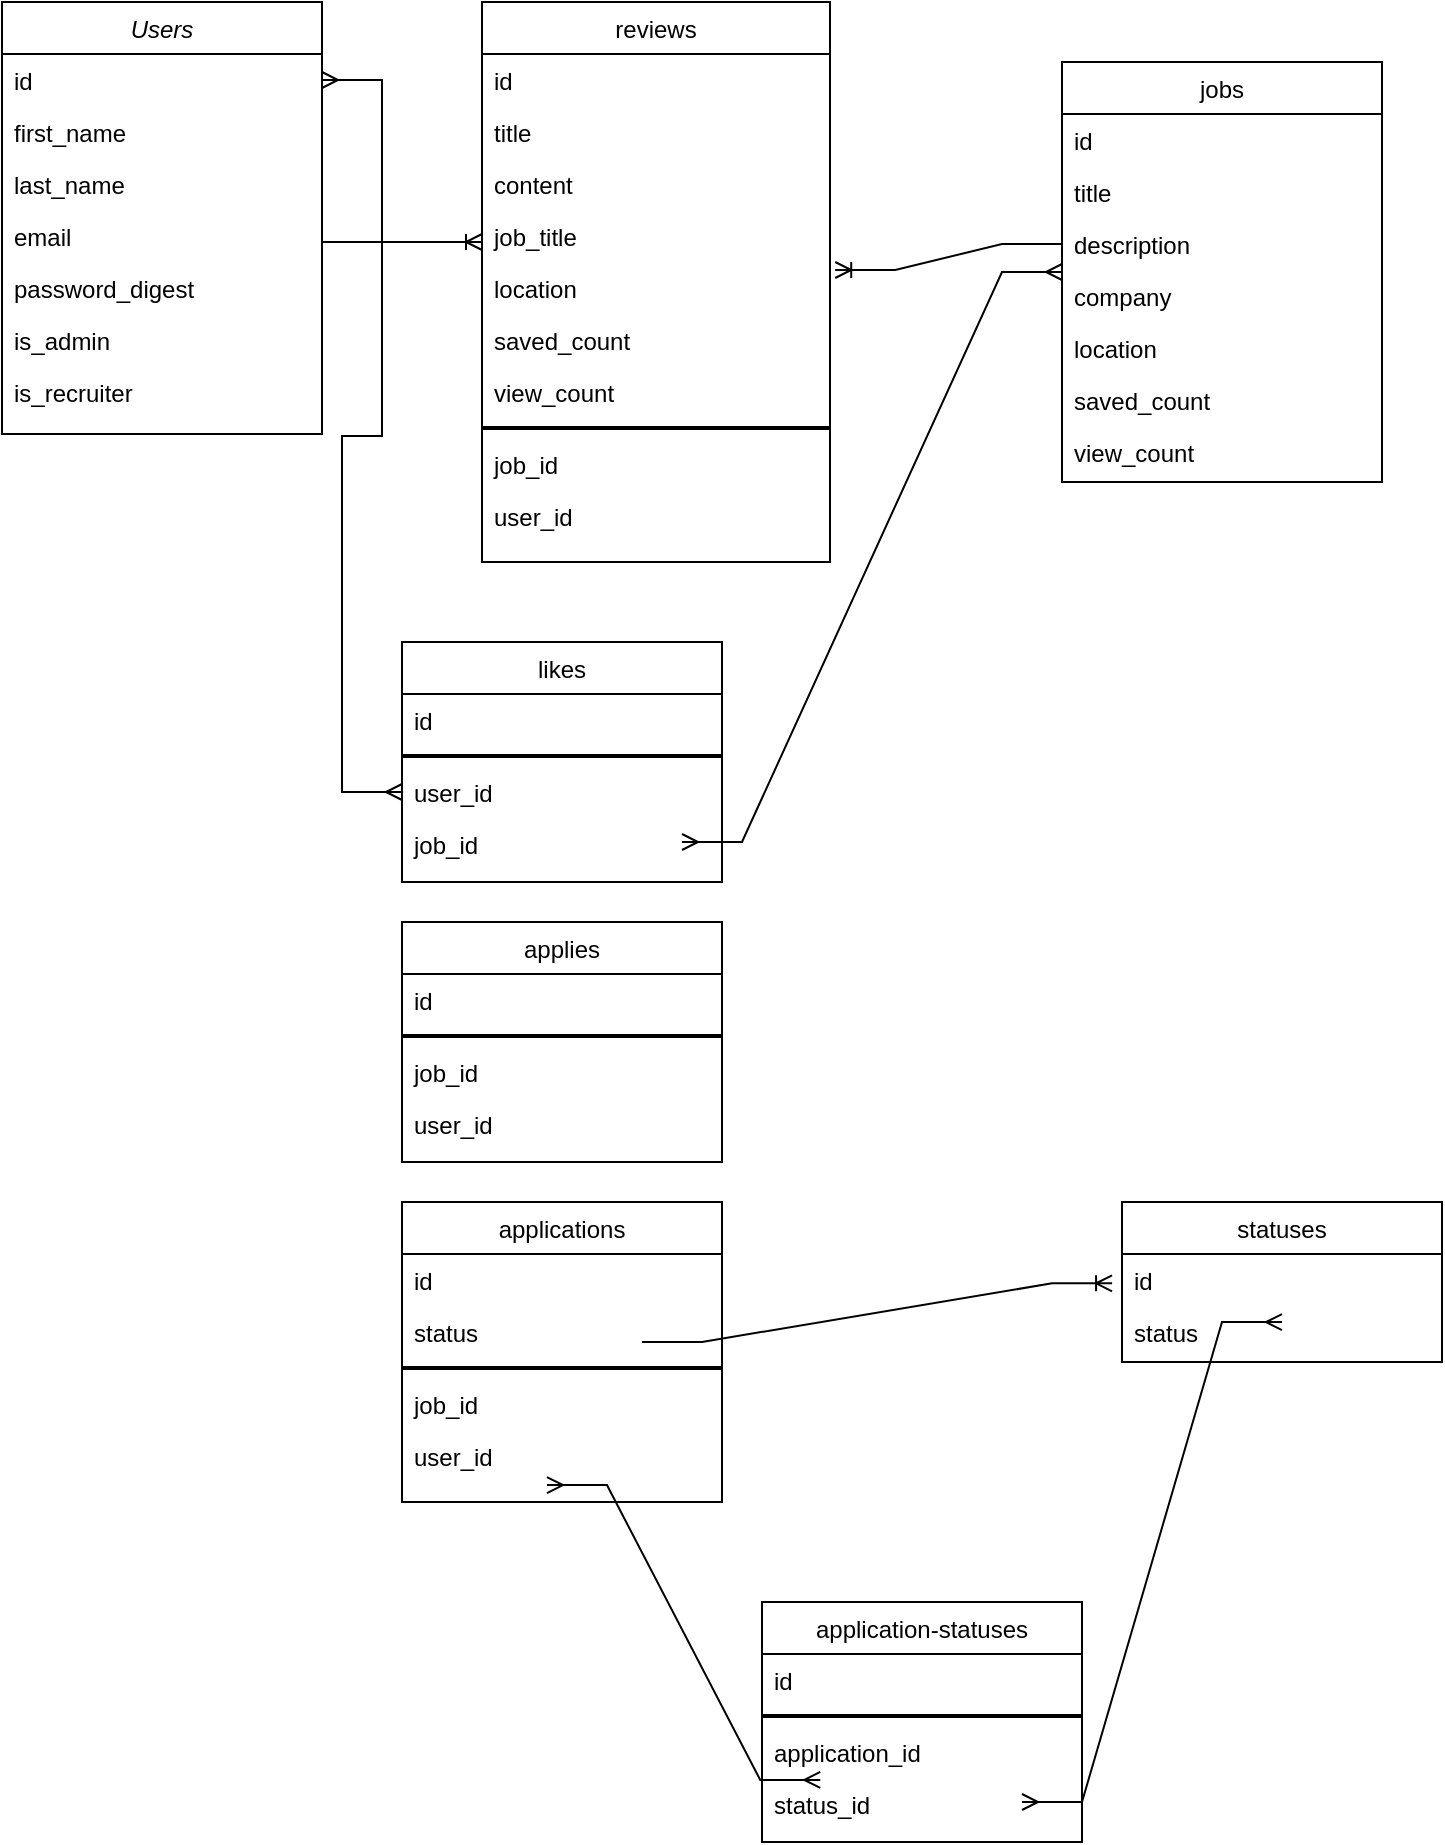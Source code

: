 <mxfile version="21.3.2" type="github">
  <diagram id="C5RBs43oDa-KdzZeNtuy" name="Page-1">
    <mxGraphModel dx="1354" dy="2214" grid="1" gridSize="10" guides="1" tooltips="1" connect="1" arrows="1" fold="1" page="1" pageScale="1" pageWidth="827" pageHeight="1169" math="0" shadow="0">
      <root>
        <mxCell id="WIyWlLk6GJQsqaUBKTNV-0" />
        <mxCell id="WIyWlLk6GJQsqaUBKTNV-1" parent="WIyWlLk6GJQsqaUBKTNV-0" />
        <mxCell id="zkfFHV4jXpPFQw0GAbJ--0" value="Users" style="swimlane;fontStyle=2;align=center;verticalAlign=top;childLayout=stackLayout;horizontal=1;startSize=26;horizontalStack=0;resizeParent=1;resizeLast=0;collapsible=1;marginBottom=0;rounded=0;shadow=0;strokeWidth=1;" parent="WIyWlLk6GJQsqaUBKTNV-1" vertex="1">
          <mxGeometry x="80" y="80" width="160" height="216" as="geometry">
            <mxRectangle x="230" y="140" width="160" height="26" as="alternateBounds" />
          </mxGeometry>
        </mxCell>
        <mxCell id="PRjZhZSh-59z_5x7loet-4" value="id" style="text;align=left;verticalAlign=top;spacingLeft=4;spacingRight=4;overflow=hidden;rotatable=0;points=[[0,0.5],[1,0.5]];portConstraint=eastwest;" vertex="1" parent="zkfFHV4jXpPFQw0GAbJ--0">
          <mxGeometry y="26" width="160" height="26" as="geometry" />
        </mxCell>
        <mxCell id="zkfFHV4jXpPFQw0GAbJ--1" value="first_name" style="text;align=left;verticalAlign=top;spacingLeft=4;spacingRight=4;overflow=hidden;rotatable=0;points=[[0,0.5],[1,0.5]];portConstraint=eastwest;" parent="zkfFHV4jXpPFQw0GAbJ--0" vertex="1">
          <mxGeometry y="52" width="160" height="26" as="geometry" />
        </mxCell>
        <mxCell id="zkfFHV4jXpPFQw0GAbJ--2" value="last_name" style="text;align=left;verticalAlign=top;spacingLeft=4;spacingRight=4;overflow=hidden;rotatable=0;points=[[0,0.5],[1,0.5]];portConstraint=eastwest;rounded=0;shadow=0;html=0;" parent="zkfFHV4jXpPFQw0GAbJ--0" vertex="1">
          <mxGeometry y="78" width="160" height="26" as="geometry" />
        </mxCell>
        <mxCell id="zkfFHV4jXpPFQw0GAbJ--3" value="email" style="text;align=left;verticalAlign=top;spacingLeft=4;spacingRight=4;overflow=hidden;rotatable=0;points=[[0,0.5],[1,0.5]];portConstraint=eastwest;rounded=0;shadow=0;html=0;" parent="zkfFHV4jXpPFQw0GAbJ--0" vertex="1">
          <mxGeometry y="104" width="160" height="26" as="geometry" />
        </mxCell>
        <mxCell id="PRjZhZSh-59z_5x7loet-0" value="password_digest" style="text;align=left;verticalAlign=top;spacingLeft=4;spacingRight=4;overflow=hidden;rotatable=0;points=[[0,0.5],[1,0.5]];portConstraint=eastwest;rounded=0;shadow=0;html=0;" vertex="1" parent="zkfFHV4jXpPFQw0GAbJ--0">
          <mxGeometry y="130" width="160" height="26" as="geometry" />
        </mxCell>
        <mxCell id="PRjZhZSh-59z_5x7loet-2" value="is_admin" style="text;align=left;verticalAlign=top;spacingLeft=4;spacingRight=4;overflow=hidden;rotatable=0;points=[[0,0.5],[1,0.5]];portConstraint=eastwest;rounded=0;shadow=0;html=0;" vertex="1" parent="zkfFHV4jXpPFQw0GAbJ--0">
          <mxGeometry y="156" width="160" height="26" as="geometry" />
        </mxCell>
        <mxCell id="PRjZhZSh-59z_5x7loet-1" value="is_recruiter" style="text;align=left;verticalAlign=top;spacingLeft=4;spacingRight=4;overflow=hidden;rotatable=0;points=[[0,0.5],[1,0.5]];portConstraint=eastwest;rounded=0;shadow=0;html=0;" vertex="1" parent="zkfFHV4jXpPFQw0GAbJ--0">
          <mxGeometry y="182" width="160" height="26" as="geometry" />
        </mxCell>
        <mxCell id="zkfFHV4jXpPFQw0GAbJ--17" value="jobs" style="swimlane;fontStyle=0;align=center;verticalAlign=top;childLayout=stackLayout;horizontal=1;startSize=26;horizontalStack=0;resizeParent=1;resizeLast=0;collapsible=1;marginBottom=0;rounded=0;shadow=0;strokeWidth=1;" parent="WIyWlLk6GJQsqaUBKTNV-1" vertex="1">
          <mxGeometry x="610" y="110" width="160" height="210" as="geometry">
            <mxRectangle x="550" y="140" width="160" height="26" as="alternateBounds" />
          </mxGeometry>
        </mxCell>
        <mxCell id="zkfFHV4jXpPFQw0GAbJ--18" value="id" style="text;align=left;verticalAlign=top;spacingLeft=4;spacingRight=4;overflow=hidden;rotatable=0;points=[[0,0.5],[1,0.5]];portConstraint=eastwest;" parent="zkfFHV4jXpPFQw0GAbJ--17" vertex="1">
          <mxGeometry y="26" width="160" height="26" as="geometry" />
        </mxCell>
        <mxCell id="zkfFHV4jXpPFQw0GAbJ--19" value="title" style="text;align=left;verticalAlign=top;spacingLeft=4;spacingRight=4;overflow=hidden;rotatable=0;points=[[0,0.5],[1,0.5]];portConstraint=eastwest;rounded=0;shadow=0;html=0;" parent="zkfFHV4jXpPFQw0GAbJ--17" vertex="1">
          <mxGeometry y="52" width="160" height="26" as="geometry" />
        </mxCell>
        <mxCell id="zkfFHV4jXpPFQw0GAbJ--20" value="description" style="text;align=left;verticalAlign=top;spacingLeft=4;spacingRight=4;overflow=hidden;rotatable=0;points=[[0,0.5],[1,0.5]];portConstraint=eastwest;rounded=0;shadow=0;html=0;" parent="zkfFHV4jXpPFQw0GAbJ--17" vertex="1">
          <mxGeometry y="78" width="160" height="26" as="geometry" />
        </mxCell>
        <mxCell id="zkfFHV4jXpPFQw0GAbJ--21" value="company" style="text;align=left;verticalAlign=top;spacingLeft=4;spacingRight=4;overflow=hidden;rotatable=0;points=[[0,0.5],[1,0.5]];portConstraint=eastwest;rounded=0;shadow=0;html=0;" parent="zkfFHV4jXpPFQw0GAbJ--17" vertex="1">
          <mxGeometry y="104" width="160" height="26" as="geometry" />
        </mxCell>
        <mxCell id="zkfFHV4jXpPFQw0GAbJ--22" value="location" style="text;align=left;verticalAlign=top;spacingLeft=4;spacingRight=4;overflow=hidden;rotatable=0;points=[[0,0.5],[1,0.5]];portConstraint=eastwest;rounded=0;shadow=0;html=0;" parent="zkfFHV4jXpPFQw0GAbJ--17" vertex="1">
          <mxGeometry y="130" width="160" height="26" as="geometry" />
        </mxCell>
        <mxCell id="PRjZhZSh-59z_5x7loet-5" value="saved_count" style="text;align=left;verticalAlign=top;spacingLeft=4;spacingRight=4;overflow=hidden;rotatable=0;points=[[0,0.5],[1,0.5]];portConstraint=eastwest;rounded=0;shadow=0;html=0;" vertex="1" parent="zkfFHV4jXpPFQw0GAbJ--17">
          <mxGeometry y="156" width="160" height="26" as="geometry" />
        </mxCell>
        <mxCell id="PRjZhZSh-59z_5x7loet-6" value="view_count" style="text;align=left;verticalAlign=top;spacingLeft=4;spacingRight=4;overflow=hidden;rotatable=0;points=[[0,0.5],[1,0.5]];portConstraint=eastwest;rounded=0;shadow=0;html=0;" vertex="1" parent="zkfFHV4jXpPFQw0GAbJ--17">
          <mxGeometry y="182" width="160" height="26" as="geometry" />
        </mxCell>
        <mxCell id="PRjZhZSh-59z_5x7loet-7" value="likes" style="swimlane;fontStyle=0;align=center;verticalAlign=top;childLayout=stackLayout;horizontal=1;startSize=26;horizontalStack=0;resizeParent=1;resizeLast=0;collapsible=1;marginBottom=0;rounded=0;shadow=0;strokeWidth=1;" vertex="1" parent="WIyWlLk6GJQsqaUBKTNV-1">
          <mxGeometry x="280" y="400" width="160" height="120" as="geometry">
            <mxRectangle x="550" y="140" width="160" height="26" as="alternateBounds" />
          </mxGeometry>
        </mxCell>
        <mxCell id="PRjZhZSh-59z_5x7loet-94" value="" style="edgeStyle=entityRelationEdgeStyle;fontSize=12;html=1;endArrow=ERmany;startArrow=ERmany;rounded=0;" edge="1" parent="PRjZhZSh-59z_5x7loet-7" target="zkfFHV4jXpPFQw0GAbJ--17">
          <mxGeometry width="100" height="100" relative="1" as="geometry">
            <mxPoint x="140" y="100" as="sourcePoint" />
            <mxPoint x="240" as="targetPoint" />
          </mxGeometry>
        </mxCell>
        <mxCell id="PRjZhZSh-59z_5x7loet-8" value="id" style="text;align=left;verticalAlign=top;spacingLeft=4;spacingRight=4;overflow=hidden;rotatable=0;points=[[0,0.5],[1,0.5]];portConstraint=eastwest;" vertex="1" parent="PRjZhZSh-59z_5x7loet-7">
          <mxGeometry y="26" width="160" height="26" as="geometry" />
        </mxCell>
        <mxCell id="PRjZhZSh-59z_5x7loet-34" value="" style="line;strokeWidth=2;html=1;" vertex="1" parent="PRjZhZSh-59z_5x7loet-7">
          <mxGeometry y="52" width="160" height="10" as="geometry" />
        </mxCell>
        <mxCell id="PRjZhZSh-59z_5x7loet-36" value="user_id" style="text;align=left;verticalAlign=top;spacingLeft=4;spacingRight=4;overflow=hidden;rotatable=0;points=[[0,0.5],[1,0.5]];portConstraint=eastwest;rounded=0;shadow=0;html=0;" vertex="1" parent="PRjZhZSh-59z_5x7loet-7">
          <mxGeometry y="62" width="160" height="26" as="geometry" />
        </mxCell>
        <mxCell id="PRjZhZSh-59z_5x7loet-35" value="job_id" style="text;align=left;verticalAlign=top;spacingLeft=4;spacingRight=4;overflow=hidden;rotatable=0;points=[[0,0.5],[1,0.5]];portConstraint=eastwest;rounded=0;shadow=0;html=0;" vertex="1" parent="PRjZhZSh-59z_5x7loet-7">
          <mxGeometry y="88" width="160" height="26" as="geometry" />
        </mxCell>
        <mxCell id="PRjZhZSh-59z_5x7loet-15" value="reviews" style="swimlane;fontStyle=0;align=center;verticalAlign=top;childLayout=stackLayout;horizontal=1;startSize=26;horizontalStack=0;resizeParent=1;resizeLast=0;collapsible=1;marginBottom=0;rounded=0;shadow=0;strokeWidth=1;" vertex="1" parent="WIyWlLk6GJQsqaUBKTNV-1">
          <mxGeometry x="320" y="80" width="174" height="280" as="geometry">
            <mxRectangle x="270" y="400" width="160" height="26" as="alternateBounds" />
          </mxGeometry>
        </mxCell>
        <mxCell id="PRjZhZSh-59z_5x7loet-16" value="id" style="text;align=left;verticalAlign=top;spacingLeft=4;spacingRight=4;overflow=hidden;rotatable=0;points=[[0,0.5],[1,0.5]];portConstraint=eastwest;" vertex="1" parent="PRjZhZSh-59z_5x7loet-15">
          <mxGeometry y="26" width="174" height="26" as="geometry" />
        </mxCell>
        <mxCell id="PRjZhZSh-59z_5x7loet-17" value="title" style="text;align=left;verticalAlign=top;spacingLeft=4;spacingRight=4;overflow=hidden;rotatable=0;points=[[0,0.5],[1,0.5]];portConstraint=eastwest;rounded=0;shadow=0;html=0;" vertex="1" parent="PRjZhZSh-59z_5x7loet-15">
          <mxGeometry y="52" width="174" height="26" as="geometry" />
        </mxCell>
        <mxCell id="PRjZhZSh-59z_5x7loet-18" value="content" style="text;align=left;verticalAlign=top;spacingLeft=4;spacingRight=4;overflow=hidden;rotatable=0;points=[[0,0.5],[1,0.5]];portConstraint=eastwest;rounded=0;shadow=0;html=0;" vertex="1" parent="PRjZhZSh-59z_5x7loet-15">
          <mxGeometry y="78" width="174" height="26" as="geometry" />
        </mxCell>
        <mxCell id="PRjZhZSh-59z_5x7loet-19" value="job_title" style="text;align=left;verticalAlign=top;spacingLeft=4;spacingRight=4;overflow=hidden;rotatable=0;points=[[0,0.5],[1,0.5]];portConstraint=eastwest;rounded=0;shadow=0;html=0;" vertex="1" parent="PRjZhZSh-59z_5x7loet-15">
          <mxGeometry y="104" width="174" height="26" as="geometry" />
        </mxCell>
        <mxCell id="PRjZhZSh-59z_5x7loet-20" value="location" style="text;align=left;verticalAlign=top;spacingLeft=4;spacingRight=4;overflow=hidden;rotatable=0;points=[[0,0.5],[1,0.5]];portConstraint=eastwest;rounded=0;shadow=0;html=0;" vertex="1" parent="PRjZhZSh-59z_5x7loet-15">
          <mxGeometry y="130" width="174" height="26" as="geometry" />
        </mxCell>
        <mxCell id="PRjZhZSh-59z_5x7loet-21" value="saved_count" style="text;align=left;verticalAlign=top;spacingLeft=4;spacingRight=4;overflow=hidden;rotatable=0;points=[[0,0.5],[1,0.5]];portConstraint=eastwest;rounded=0;shadow=0;html=0;" vertex="1" parent="PRjZhZSh-59z_5x7loet-15">
          <mxGeometry y="156" width="174" height="26" as="geometry" />
        </mxCell>
        <mxCell id="PRjZhZSh-59z_5x7loet-22" value="view_count" style="text;align=left;verticalAlign=top;spacingLeft=4;spacingRight=4;overflow=hidden;rotatable=0;points=[[0,0.5],[1,0.5]];portConstraint=eastwest;rounded=0;shadow=0;html=0;" vertex="1" parent="PRjZhZSh-59z_5x7loet-15">
          <mxGeometry y="182" width="174" height="26" as="geometry" />
        </mxCell>
        <mxCell id="PRjZhZSh-59z_5x7loet-33" value="" style="line;strokeWidth=2;html=1;" vertex="1" parent="PRjZhZSh-59z_5x7loet-15">
          <mxGeometry y="208" width="174" height="10" as="geometry" />
        </mxCell>
        <mxCell id="PRjZhZSh-59z_5x7loet-31" value="job_id" style="text;align=left;verticalAlign=top;spacingLeft=4;spacingRight=4;overflow=hidden;rotatable=0;points=[[0,0.5],[1,0.5]];portConstraint=eastwest;rounded=0;shadow=0;html=0;" vertex="1" parent="PRjZhZSh-59z_5x7loet-15">
          <mxGeometry y="218" width="174" height="26" as="geometry" />
        </mxCell>
        <mxCell id="PRjZhZSh-59z_5x7loet-32" value="user_id" style="text;align=left;verticalAlign=top;spacingLeft=4;spacingRight=4;overflow=hidden;rotatable=0;points=[[0,0.5],[1,0.5]];portConstraint=eastwest;rounded=0;shadow=0;html=0;" vertex="1" parent="PRjZhZSh-59z_5x7loet-15">
          <mxGeometry y="244" width="174" height="26" as="geometry" />
        </mxCell>
        <mxCell id="PRjZhZSh-59z_5x7loet-37" value="applies" style="swimlane;fontStyle=0;align=center;verticalAlign=top;childLayout=stackLayout;horizontal=1;startSize=26;horizontalStack=0;resizeParent=1;resizeLast=0;collapsible=1;marginBottom=0;rounded=0;shadow=0;strokeWidth=1;" vertex="1" parent="WIyWlLk6GJQsqaUBKTNV-1">
          <mxGeometry x="280" y="540" width="160" height="120" as="geometry">
            <mxRectangle x="270" y="400" width="160" height="26" as="alternateBounds" />
          </mxGeometry>
        </mxCell>
        <mxCell id="PRjZhZSh-59z_5x7loet-38" value="id" style="text;align=left;verticalAlign=top;spacingLeft=4;spacingRight=4;overflow=hidden;rotatable=0;points=[[0,0.5],[1,0.5]];portConstraint=eastwest;" vertex="1" parent="PRjZhZSh-59z_5x7loet-37">
          <mxGeometry y="26" width="160" height="26" as="geometry" />
        </mxCell>
        <mxCell id="PRjZhZSh-59z_5x7loet-45" value="" style="line;strokeWidth=2;html=1;" vertex="1" parent="PRjZhZSh-59z_5x7loet-37">
          <mxGeometry y="52" width="160" height="10" as="geometry" />
        </mxCell>
        <mxCell id="PRjZhZSh-59z_5x7loet-46" value="job_id" style="text;align=left;verticalAlign=top;spacingLeft=4;spacingRight=4;overflow=hidden;rotatable=0;points=[[0,0.5],[1,0.5]];portConstraint=eastwest;rounded=0;shadow=0;html=0;" vertex="1" parent="PRjZhZSh-59z_5x7loet-37">
          <mxGeometry y="62" width="160" height="26" as="geometry" />
        </mxCell>
        <mxCell id="PRjZhZSh-59z_5x7loet-47" value="user_id" style="text;align=left;verticalAlign=top;spacingLeft=4;spacingRight=4;overflow=hidden;rotatable=0;points=[[0,0.5],[1,0.5]];portConstraint=eastwest;rounded=0;shadow=0;html=0;" vertex="1" parent="PRjZhZSh-59z_5x7loet-37">
          <mxGeometry y="88" width="160" height="26" as="geometry" />
        </mxCell>
        <mxCell id="PRjZhZSh-59z_5x7loet-97" value="" style="edgeStyle=entityRelationEdgeStyle;fontSize=12;html=1;endArrow=ERoneToMany;rounded=0;entryX=-0.031;entryY=0.564;entryDx=0;entryDy=0;entryPerimeter=0;" edge="1" parent="PRjZhZSh-59z_5x7loet-37" target="PRjZhZSh-59z_5x7loet-60">
          <mxGeometry width="100" height="100" relative="1" as="geometry">
            <mxPoint x="120" y="210" as="sourcePoint" />
            <mxPoint x="220" y="110" as="targetPoint" />
          </mxGeometry>
        </mxCell>
        <mxCell id="PRjZhZSh-59z_5x7loet-48" value="applications" style="swimlane;fontStyle=0;align=center;verticalAlign=top;childLayout=stackLayout;horizontal=1;startSize=26;horizontalStack=0;resizeParent=1;resizeLast=0;collapsible=1;marginBottom=0;rounded=0;shadow=0;strokeWidth=1;" vertex="1" parent="WIyWlLk6GJQsqaUBKTNV-1">
          <mxGeometry x="280" y="680" width="160" height="150" as="geometry">
            <mxRectangle x="270" y="400" width="160" height="26" as="alternateBounds" />
          </mxGeometry>
        </mxCell>
        <mxCell id="PRjZhZSh-59z_5x7loet-49" value="id" style="text;align=left;verticalAlign=top;spacingLeft=4;spacingRight=4;overflow=hidden;rotatable=0;points=[[0,0.5],[1,0.5]];portConstraint=eastwest;" vertex="1" parent="PRjZhZSh-59z_5x7loet-48">
          <mxGeometry y="26" width="160" height="26" as="geometry" />
        </mxCell>
        <mxCell id="PRjZhZSh-59z_5x7loet-50" value="status" style="text;align=left;verticalAlign=top;spacingLeft=4;spacingRight=4;overflow=hidden;rotatable=0;points=[[0,0.5],[1,0.5]];portConstraint=eastwest;rounded=0;shadow=0;html=0;" vertex="1" parent="PRjZhZSh-59z_5x7loet-48">
          <mxGeometry y="52" width="160" height="26" as="geometry" />
        </mxCell>
        <mxCell id="PRjZhZSh-59z_5x7loet-56" value="" style="line;strokeWidth=2;html=1;" vertex="1" parent="PRjZhZSh-59z_5x7loet-48">
          <mxGeometry y="78" width="160" height="10" as="geometry" />
        </mxCell>
        <mxCell id="PRjZhZSh-59z_5x7loet-57" value="job_id" style="text;align=left;verticalAlign=top;spacingLeft=4;spacingRight=4;overflow=hidden;rotatable=0;points=[[0,0.5],[1,0.5]];portConstraint=eastwest;rounded=0;shadow=0;html=0;" vertex="1" parent="PRjZhZSh-59z_5x7loet-48">
          <mxGeometry y="88" width="160" height="26" as="geometry" />
        </mxCell>
        <mxCell id="PRjZhZSh-59z_5x7loet-58" value="user_id" style="text;align=left;verticalAlign=top;spacingLeft=4;spacingRight=4;overflow=hidden;rotatable=0;points=[[0,0.5],[1,0.5]];portConstraint=eastwest;rounded=0;shadow=0;html=0;" vertex="1" parent="PRjZhZSh-59z_5x7loet-48">
          <mxGeometry y="114" width="160" height="26" as="geometry" />
        </mxCell>
        <mxCell id="PRjZhZSh-59z_5x7loet-59" value="statuses" style="swimlane;fontStyle=0;align=center;verticalAlign=top;childLayout=stackLayout;horizontal=1;startSize=26;horizontalStack=0;resizeParent=1;resizeLast=0;collapsible=1;marginBottom=0;rounded=0;shadow=0;strokeWidth=1;" vertex="1" parent="WIyWlLk6GJQsqaUBKTNV-1">
          <mxGeometry x="640" y="680" width="160" height="80" as="geometry">
            <mxRectangle x="270" y="400" width="160" height="26" as="alternateBounds" />
          </mxGeometry>
        </mxCell>
        <mxCell id="PRjZhZSh-59z_5x7loet-60" value="id" style="text;align=left;verticalAlign=top;spacingLeft=4;spacingRight=4;overflow=hidden;rotatable=0;points=[[0,0.5],[1,0.5]];portConstraint=eastwest;" vertex="1" parent="PRjZhZSh-59z_5x7loet-59">
          <mxGeometry y="26" width="160" height="26" as="geometry" />
        </mxCell>
        <mxCell id="PRjZhZSh-59z_5x7loet-62" value="status" style="text;align=left;verticalAlign=top;spacingLeft=4;spacingRight=4;overflow=hidden;rotatable=0;points=[[0,0.5],[1,0.5]];portConstraint=eastwest;rounded=0;shadow=0;html=0;" vertex="1" parent="PRjZhZSh-59z_5x7loet-59">
          <mxGeometry y="52" width="160" height="26" as="geometry" />
        </mxCell>
        <mxCell id="PRjZhZSh-59z_5x7loet-64" value="application-statuses" style="swimlane;fontStyle=0;align=center;verticalAlign=top;childLayout=stackLayout;horizontal=1;startSize=26;horizontalStack=0;resizeParent=1;resizeLast=0;collapsible=1;marginBottom=0;rounded=0;shadow=0;strokeWidth=1;" vertex="1" parent="WIyWlLk6GJQsqaUBKTNV-1">
          <mxGeometry x="460" y="880" width="160" height="120" as="geometry">
            <mxRectangle x="270" y="400" width="160" height="26" as="alternateBounds" />
          </mxGeometry>
        </mxCell>
        <mxCell id="PRjZhZSh-59z_5x7loet-96" value="" style="edgeStyle=entityRelationEdgeStyle;fontSize=12;html=1;endArrow=ERmany;startArrow=ERmany;rounded=0;entryX=0.5;entryY=0.308;entryDx=0;entryDy=0;entryPerimeter=0;" edge="1" parent="PRjZhZSh-59z_5x7loet-64" target="PRjZhZSh-59z_5x7loet-62">
          <mxGeometry width="100" height="100" relative="1" as="geometry">
            <mxPoint x="130" y="100" as="sourcePoint" />
            <mxPoint x="230" as="targetPoint" />
          </mxGeometry>
        </mxCell>
        <mxCell id="PRjZhZSh-59z_5x7loet-65" value="id" style="text;align=left;verticalAlign=top;spacingLeft=4;spacingRight=4;overflow=hidden;rotatable=0;points=[[0,0.5],[1,0.5]];portConstraint=eastwest;" vertex="1" parent="PRjZhZSh-59z_5x7loet-64">
          <mxGeometry y="26" width="160" height="26" as="geometry" />
        </mxCell>
        <mxCell id="PRjZhZSh-59z_5x7loet-67" value="" style="line;strokeWidth=2;html=1;" vertex="1" parent="PRjZhZSh-59z_5x7loet-64">
          <mxGeometry y="52" width="160" height="10" as="geometry" />
        </mxCell>
        <mxCell id="PRjZhZSh-59z_5x7loet-68" value="application_id" style="text;align=left;verticalAlign=top;spacingLeft=4;spacingRight=4;overflow=hidden;rotatable=0;points=[[0,0.5],[1,0.5]];portConstraint=eastwest;rounded=0;shadow=0;html=0;" vertex="1" parent="PRjZhZSh-59z_5x7loet-64">
          <mxGeometry y="62" width="160" height="26" as="geometry" />
        </mxCell>
        <mxCell id="PRjZhZSh-59z_5x7loet-69" value="status_id" style="text;align=left;verticalAlign=top;spacingLeft=4;spacingRight=4;overflow=hidden;rotatable=0;points=[[0,0.5],[1,0.5]];portConstraint=eastwest;rounded=0;shadow=0;html=0;" vertex="1" parent="PRjZhZSh-59z_5x7loet-64">
          <mxGeometry y="88" width="160" height="26" as="geometry" />
        </mxCell>
        <mxCell id="PRjZhZSh-59z_5x7loet-88" value="" style="edgeStyle=entityRelationEdgeStyle;fontSize=12;html=1;endArrow=ERoneToMany;rounded=0;" edge="1" parent="WIyWlLk6GJQsqaUBKTNV-1">
          <mxGeometry width="100" height="100" relative="1" as="geometry">
            <mxPoint x="240" y="200" as="sourcePoint" />
            <mxPoint x="320" y="200" as="targetPoint" />
          </mxGeometry>
        </mxCell>
        <mxCell id="PRjZhZSh-59z_5x7loet-90" value="" style="edgeStyle=entityRelationEdgeStyle;fontSize=12;html=1;endArrow=ERoneToMany;rounded=0;exitX=0;exitY=0.5;exitDx=0;exitDy=0;entryX=1.015;entryY=0.154;entryDx=0;entryDy=0;entryPerimeter=0;" edge="1" parent="WIyWlLk6GJQsqaUBKTNV-1" source="zkfFHV4jXpPFQw0GAbJ--20" target="PRjZhZSh-59z_5x7loet-20">
          <mxGeometry width="100" height="100" relative="1" as="geometry">
            <mxPoint x="610" y="220" as="sourcePoint" />
            <mxPoint x="500" y="200" as="targetPoint" />
          </mxGeometry>
        </mxCell>
        <mxCell id="PRjZhZSh-59z_5x7loet-92" value="" style="edgeStyle=entityRelationEdgeStyle;fontSize=12;html=1;endArrow=ERmany;startArrow=ERmany;rounded=0;exitX=0;exitY=0.5;exitDx=0;exitDy=0;" edge="1" parent="WIyWlLk6GJQsqaUBKTNV-1" source="PRjZhZSh-59z_5x7loet-36" target="PRjZhZSh-59z_5x7loet-4">
          <mxGeometry width="100" height="100" relative="1" as="geometry">
            <mxPoint x="250" y="450" as="sourcePoint" />
            <mxPoint x="250" y="330" as="targetPoint" />
          </mxGeometry>
        </mxCell>
        <mxCell id="PRjZhZSh-59z_5x7loet-95" value="" style="edgeStyle=entityRelationEdgeStyle;fontSize=12;html=1;endArrow=ERmany;startArrow=ERmany;rounded=0;exitX=0.182;exitY=0.038;exitDx=0;exitDy=0;exitPerimeter=0;entryX=0.453;entryY=1.058;entryDx=0;entryDy=0;entryPerimeter=0;" edge="1" parent="WIyWlLk6GJQsqaUBKTNV-1" source="PRjZhZSh-59z_5x7loet-69" target="PRjZhZSh-59z_5x7loet-58">
          <mxGeometry width="100" height="100" relative="1" as="geometry">
            <mxPoint x="410" y="900" as="sourcePoint" />
            <mxPoint x="430" y="810" as="targetPoint" />
          </mxGeometry>
        </mxCell>
      </root>
    </mxGraphModel>
  </diagram>
</mxfile>
